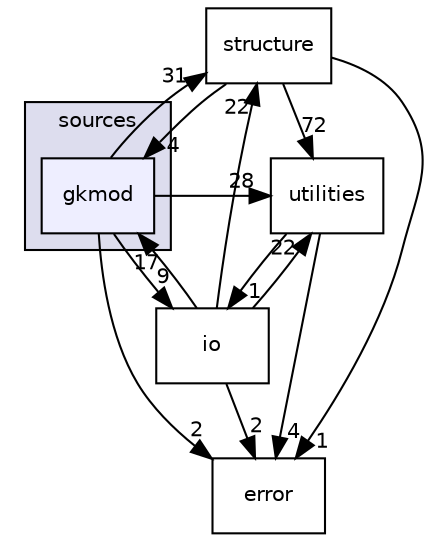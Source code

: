 digraph "/home/ran/atlas_project/latest_branch_07182016/sources/gkmod" {
  compound=true
  node [ fontsize="10", fontname="Helvetica"];
  edge [ labelfontsize="10", labelfontname="Helvetica"];
  subgraph clusterdir_9423311babe90635fab29e5efa88abf4 {
    graph [ bgcolor="#ddddee", pencolor="black", label="sources" fontname="Helvetica", fontsize="10", URL="dir_9423311babe90635fab29e5efa88abf4.html"]
  dir_ccd7a3a83aa5c8e94c18ec24fb7e1646 [shape=box, label="gkmod", style="filled", fillcolor="#eeeeff", pencolor="black", URL="dir_ccd7a3a83aa5c8e94c18ec24fb7e1646.html"];
  }
  dir_df4a79665b6207ddb1105e4e0c5b079b [shape=box label="error" URL="dir_df4a79665b6207ddb1105e4e0c5b079b.html"];
  dir_2d058cf4fca89df6fef091ff2affa73b [shape=box label="structure" URL="dir_2d058cf4fca89df6fef091ff2affa73b.html"];
  dir_01209aa1722ad1812c26637c88abc9d6 [shape=box label="utilities" URL="dir_01209aa1722ad1812c26637c88abc9d6.html"];
  dir_af47db905c7aef4a3ed5f697fde94e65 [shape=box label="io" URL="dir_af47db905c7aef4a3ed5f697fde94e65.html"];
  dir_2d058cf4fca89df6fef091ff2affa73b->dir_df4a79665b6207ddb1105e4e0c5b079b [headlabel="1", labeldistance=1.5 headhref="dir_000009_000003.html"];
  dir_2d058cf4fca89df6fef091ff2affa73b->dir_ccd7a3a83aa5c8e94c18ec24fb7e1646 [headlabel="4", labeldistance=1.5 headhref="dir_000009_000004.html"];
  dir_2d058cf4fca89df6fef091ff2affa73b->dir_01209aa1722ad1812c26637c88abc9d6 [headlabel="72", labeldistance=1.5 headhref="dir_000009_000011.html"];
  dir_ccd7a3a83aa5c8e94c18ec24fb7e1646->dir_df4a79665b6207ddb1105e4e0c5b079b [headlabel="2", labeldistance=1.5 headhref="dir_000004_000003.html"];
  dir_ccd7a3a83aa5c8e94c18ec24fb7e1646->dir_2d058cf4fca89df6fef091ff2affa73b [headlabel="31", labeldistance=1.5 headhref="dir_000004_000009.html"];
  dir_ccd7a3a83aa5c8e94c18ec24fb7e1646->dir_01209aa1722ad1812c26637c88abc9d6 [headlabel="28", labeldistance=1.5 headhref="dir_000004_000011.html"];
  dir_ccd7a3a83aa5c8e94c18ec24fb7e1646->dir_af47db905c7aef4a3ed5f697fde94e65 [headlabel="9", labeldistance=1.5 headhref="dir_000004_000007.html"];
  dir_01209aa1722ad1812c26637c88abc9d6->dir_df4a79665b6207ddb1105e4e0c5b079b [headlabel="4", labeldistance=1.5 headhref="dir_000011_000003.html"];
  dir_01209aa1722ad1812c26637c88abc9d6->dir_af47db905c7aef4a3ed5f697fde94e65 [headlabel="1", labeldistance=1.5 headhref="dir_000011_000007.html"];
  dir_af47db905c7aef4a3ed5f697fde94e65->dir_df4a79665b6207ddb1105e4e0c5b079b [headlabel="2", labeldistance=1.5 headhref="dir_000007_000003.html"];
  dir_af47db905c7aef4a3ed5f697fde94e65->dir_ccd7a3a83aa5c8e94c18ec24fb7e1646 [headlabel="17", labeldistance=1.5 headhref="dir_000007_000004.html"];
  dir_af47db905c7aef4a3ed5f697fde94e65->dir_2d058cf4fca89df6fef091ff2affa73b [headlabel="22", labeldistance=1.5 headhref="dir_000007_000009.html"];
  dir_af47db905c7aef4a3ed5f697fde94e65->dir_01209aa1722ad1812c26637c88abc9d6 [headlabel="22", labeldistance=1.5 headhref="dir_000007_000011.html"];
}
